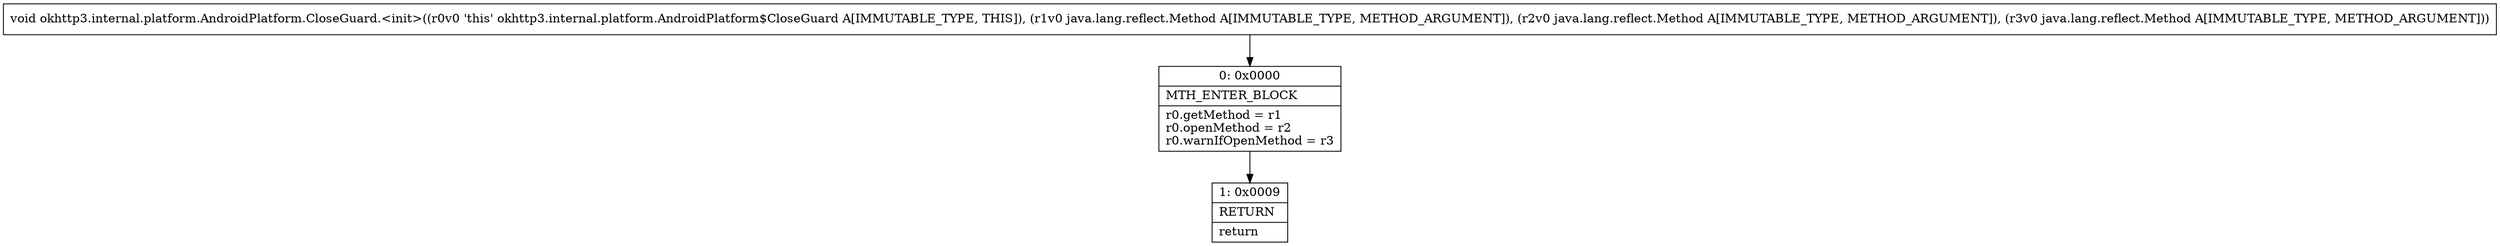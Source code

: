 digraph "CFG forokhttp3.internal.platform.AndroidPlatform.CloseGuard.\<init\>(Ljava\/lang\/reflect\/Method;Ljava\/lang\/reflect\/Method;Ljava\/lang\/reflect\/Method;)V" {
Node_0 [shape=record,label="{0\:\ 0x0000|MTH_ENTER_BLOCK\l|r0.getMethod = r1\lr0.openMethod = r2\lr0.warnIfOpenMethod = r3\l}"];
Node_1 [shape=record,label="{1\:\ 0x0009|RETURN\l|return\l}"];
MethodNode[shape=record,label="{void okhttp3.internal.platform.AndroidPlatform.CloseGuard.\<init\>((r0v0 'this' okhttp3.internal.platform.AndroidPlatform$CloseGuard A[IMMUTABLE_TYPE, THIS]), (r1v0 java.lang.reflect.Method A[IMMUTABLE_TYPE, METHOD_ARGUMENT]), (r2v0 java.lang.reflect.Method A[IMMUTABLE_TYPE, METHOD_ARGUMENT]), (r3v0 java.lang.reflect.Method A[IMMUTABLE_TYPE, METHOD_ARGUMENT])) }"];
MethodNode -> Node_0;
Node_0 -> Node_1;
}


